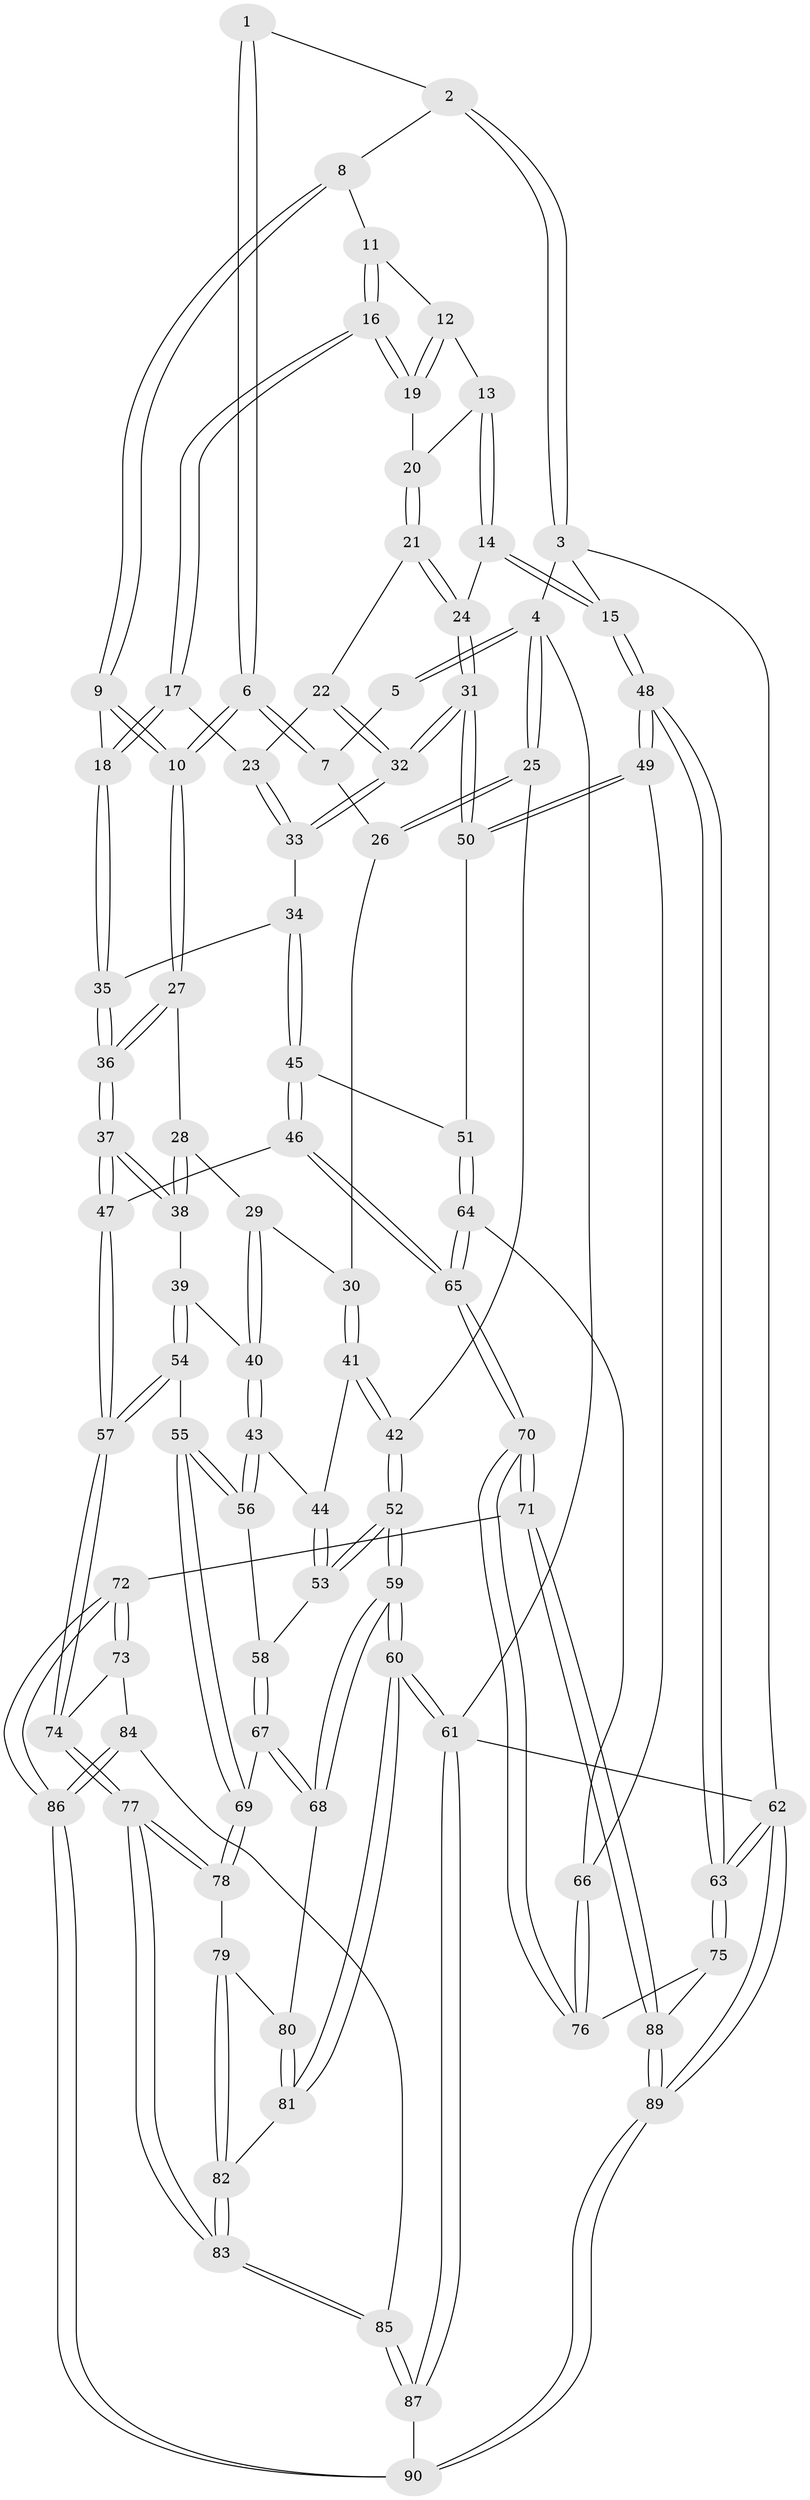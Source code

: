 // Generated by graph-tools (version 1.1) at 2025/11/02/27/25 16:11:57]
// undirected, 90 vertices, 222 edges
graph export_dot {
graph [start="1"]
  node [color=gray90,style=filled];
  1 [pos="+0.4850253203436844+0"];
  2 [pos="+0.6059784178591855+0"];
  3 [pos="+1+0"];
  4 [pos="+0+0"];
  5 [pos="+0.20501302268464427+0"];
  6 [pos="+0.3862318704797033+0.19304414209717877"];
  7 [pos="+0.18034291816822842+0.06758898026094086"];
  8 [pos="+0.658810508670503+0"];
  9 [pos="+0.6163739794729513+0.15220134997411733"];
  10 [pos="+0.3889222598446572+0.2021565146094772"];
  11 [pos="+0.7587546337685694+0.06394187370280384"];
  12 [pos="+0.7927014705430191+0.07096998292810727"];
  13 [pos="+0.8618828214629515+0.07311716624597982"];
  14 [pos="+1+0.033983089671372195"];
  15 [pos="+1+0.017855318976013532"];
  16 [pos="+0.7475931292211128+0.1538694506894947"];
  17 [pos="+0.714500113961807+0.2074110839539031"];
  18 [pos="+0.6727393505941385+0.21711654578651254"];
  19 [pos="+0.8050671375450541+0.1567102200819989"];
  20 [pos="+0.8089995789656264+0.15898890314378475"];
  21 [pos="+0.8378088732388789+0.19661774059439432"];
  22 [pos="+0.8365599024679793+0.19806379422769596"];
  23 [pos="+0.760701996742442+0.2259257967971178"];
  24 [pos="+1+0.04959395802530981"];
  25 [pos="+0+0.03821296047175194"];
  26 [pos="+0.09612304695332126+0.12658505923025434"];
  27 [pos="+0.3850130816448544+0.23130768342859973"];
  28 [pos="+0.25846896515856393+0.2973585954560384"];
  29 [pos="+0.2139296979359375+0.31317007501870714"];
  30 [pos="+0.13711829555082375+0.32009233709654966"];
  31 [pos="+0.8557134118690671+0.3742004851137838"];
  32 [pos="+0.8513187810999955+0.37248789333983817"];
  33 [pos="+0.8351539581049879+0.36962912525224234"];
  34 [pos="+0.7583175466418264+0.3804736437821901"];
  35 [pos="+0.6510827378217752+0.3066893026791842"];
  36 [pos="+0.4861965950621327+0.3917407733203773"];
  37 [pos="+0.48661617920237527+0.4190985740173937"];
  38 [pos="+0.31229815458985427+0.47318339665860315"];
  39 [pos="+0.3094799372602814+0.4750149935015593"];
  40 [pos="+0.25851226838272445+0.46310063797488754"];
  41 [pos="+0.12448179388279011+0.3313148243753166"];
  42 [pos="+0+0.28125746136365315"];
  43 [pos="+0.19500602606185705+0.49611470608392827"];
  44 [pos="+0.11269143474068609+0.42192407470117993"];
  45 [pos="+0.7110783263733784+0.45164876333832316"];
  46 [pos="+0.5773279372478467+0.5026004273176867"];
  47 [pos="+0.4957240363832543+0.44258465252755935"];
  48 [pos="+1+0.5370752716416537"];
  49 [pos="+0.9476901836190088+0.5000367213050477"];
  50 [pos="+0.8751489203494257+0.4190450529135644"];
  51 [pos="+0.7666043609691906+0.5431870856678852"];
  52 [pos="+0+0.4880404569602964"];
  53 [pos="+0.06723286105517604+0.47395890664327484"];
  54 [pos="+0.28369277972007256+0.6225336566585505"];
  55 [pos="+0.23645775996573387+0.6277396490147074"];
  56 [pos="+0.1999121819386603+0.5341704475675065"];
  57 [pos="+0.3831115134803684+0.6533084016417758"];
  58 [pos="+0.07754348218951566+0.5471528469729507"];
  59 [pos="+0+0.8294674892901432"];
  60 [pos="+0+0.8684226346664561"];
  61 [pos="+0+1"];
  62 [pos="+1+1"];
  63 [pos="+1+0.8548456771913089"];
  64 [pos="+0.7648548044544552+0.5714221724377387"];
  65 [pos="+0.6781008776707875+0.7164731113330713"];
  66 [pos="+0.9070087028106217+0.554396704724017"];
  67 [pos="+0.07033165002451973+0.6268771963498212"];
  68 [pos="+0.03938207672102283+0.6513651682553429"];
  69 [pos="+0.23183948323013914+0.6312702856112963"];
  70 [pos="+0.6794987637046878+0.7499148754041218"];
  71 [pos="+0.6746442040947835+0.7574600924400461"];
  72 [pos="+0.6505695389477768+0.7704952368293563"];
  73 [pos="+0.4464899572249843+0.7287712673834125"];
  74 [pos="+0.41264392864010485+0.7068992799927796"];
  75 [pos="+1+0.7740600235852171"];
  76 [pos="+0.8754777418462388+0.7209229092221748"];
  77 [pos="+0.2652263635561374+0.8374361004341483"];
  78 [pos="+0.20966210418126288+0.7211142570226472"];
  79 [pos="+0.1712915052925341+0.7387358033409822"];
  80 [pos="+0.1423058915657289+0.7293241137638651"];
  81 [pos="+0+0.801311595495667"];
  82 [pos="+0.1428190349079775+0.778493632105705"];
  83 [pos="+0.23878186831036585+0.947045504554735"];
  84 [pos="+0.4115596326064889+0.848554442879531"];
  85 [pos="+0.23679487339637734+0.9698229651818443"];
  86 [pos="+0.5368813370493296+1"];
  87 [pos="+0.16528234808096504+1"];
  88 [pos="+0.787021080239758+0.9078077447782771"];
  89 [pos="+1+1"];
  90 [pos="+0.49822245024759604+1"];
  1 -- 2;
  1 -- 6;
  1 -- 6;
  2 -- 3;
  2 -- 3;
  2 -- 8;
  3 -- 4;
  3 -- 15;
  3 -- 62;
  4 -- 5;
  4 -- 5;
  4 -- 25;
  4 -- 25;
  4 -- 61;
  5 -- 7;
  6 -- 7;
  6 -- 7;
  6 -- 10;
  6 -- 10;
  7 -- 26;
  8 -- 9;
  8 -- 9;
  8 -- 11;
  9 -- 10;
  9 -- 10;
  9 -- 18;
  10 -- 27;
  10 -- 27;
  11 -- 12;
  11 -- 16;
  11 -- 16;
  12 -- 13;
  12 -- 19;
  12 -- 19;
  13 -- 14;
  13 -- 14;
  13 -- 20;
  14 -- 15;
  14 -- 15;
  14 -- 24;
  15 -- 48;
  15 -- 48;
  16 -- 17;
  16 -- 17;
  16 -- 19;
  16 -- 19;
  17 -- 18;
  17 -- 18;
  17 -- 23;
  18 -- 35;
  18 -- 35;
  19 -- 20;
  20 -- 21;
  20 -- 21;
  21 -- 22;
  21 -- 24;
  21 -- 24;
  22 -- 23;
  22 -- 32;
  22 -- 32;
  23 -- 33;
  23 -- 33;
  24 -- 31;
  24 -- 31;
  25 -- 26;
  25 -- 26;
  25 -- 42;
  26 -- 30;
  27 -- 28;
  27 -- 36;
  27 -- 36;
  28 -- 29;
  28 -- 38;
  28 -- 38;
  29 -- 30;
  29 -- 40;
  29 -- 40;
  30 -- 41;
  30 -- 41;
  31 -- 32;
  31 -- 32;
  31 -- 50;
  31 -- 50;
  32 -- 33;
  32 -- 33;
  33 -- 34;
  34 -- 35;
  34 -- 45;
  34 -- 45;
  35 -- 36;
  35 -- 36;
  36 -- 37;
  36 -- 37;
  37 -- 38;
  37 -- 38;
  37 -- 47;
  37 -- 47;
  38 -- 39;
  39 -- 40;
  39 -- 54;
  39 -- 54;
  40 -- 43;
  40 -- 43;
  41 -- 42;
  41 -- 42;
  41 -- 44;
  42 -- 52;
  42 -- 52;
  43 -- 44;
  43 -- 56;
  43 -- 56;
  44 -- 53;
  44 -- 53;
  45 -- 46;
  45 -- 46;
  45 -- 51;
  46 -- 47;
  46 -- 65;
  46 -- 65;
  47 -- 57;
  47 -- 57;
  48 -- 49;
  48 -- 49;
  48 -- 63;
  48 -- 63;
  49 -- 50;
  49 -- 50;
  49 -- 66;
  50 -- 51;
  51 -- 64;
  51 -- 64;
  52 -- 53;
  52 -- 53;
  52 -- 59;
  52 -- 59;
  53 -- 58;
  54 -- 55;
  54 -- 57;
  54 -- 57;
  55 -- 56;
  55 -- 56;
  55 -- 69;
  55 -- 69;
  56 -- 58;
  57 -- 74;
  57 -- 74;
  58 -- 67;
  58 -- 67;
  59 -- 60;
  59 -- 60;
  59 -- 68;
  59 -- 68;
  60 -- 61;
  60 -- 61;
  60 -- 81;
  60 -- 81;
  61 -- 87;
  61 -- 87;
  61 -- 62;
  62 -- 63;
  62 -- 63;
  62 -- 89;
  62 -- 89;
  63 -- 75;
  63 -- 75;
  64 -- 65;
  64 -- 65;
  64 -- 66;
  65 -- 70;
  65 -- 70;
  66 -- 76;
  66 -- 76;
  67 -- 68;
  67 -- 68;
  67 -- 69;
  68 -- 80;
  69 -- 78;
  69 -- 78;
  70 -- 71;
  70 -- 71;
  70 -- 76;
  70 -- 76;
  71 -- 72;
  71 -- 88;
  71 -- 88;
  72 -- 73;
  72 -- 73;
  72 -- 86;
  72 -- 86;
  73 -- 74;
  73 -- 84;
  74 -- 77;
  74 -- 77;
  75 -- 76;
  75 -- 88;
  77 -- 78;
  77 -- 78;
  77 -- 83;
  77 -- 83;
  78 -- 79;
  79 -- 80;
  79 -- 82;
  79 -- 82;
  80 -- 81;
  80 -- 81;
  81 -- 82;
  82 -- 83;
  82 -- 83;
  83 -- 85;
  83 -- 85;
  84 -- 85;
  84 -- 86;
  84 -- 86;
  85 -- 87;
  85 -- 87;
  86 -- 90;
  86 -- 90;
  87 -- 90;
  88 -- 89;
  88 -- 89;
  89 -- 90;
  89 -- 90;
}
